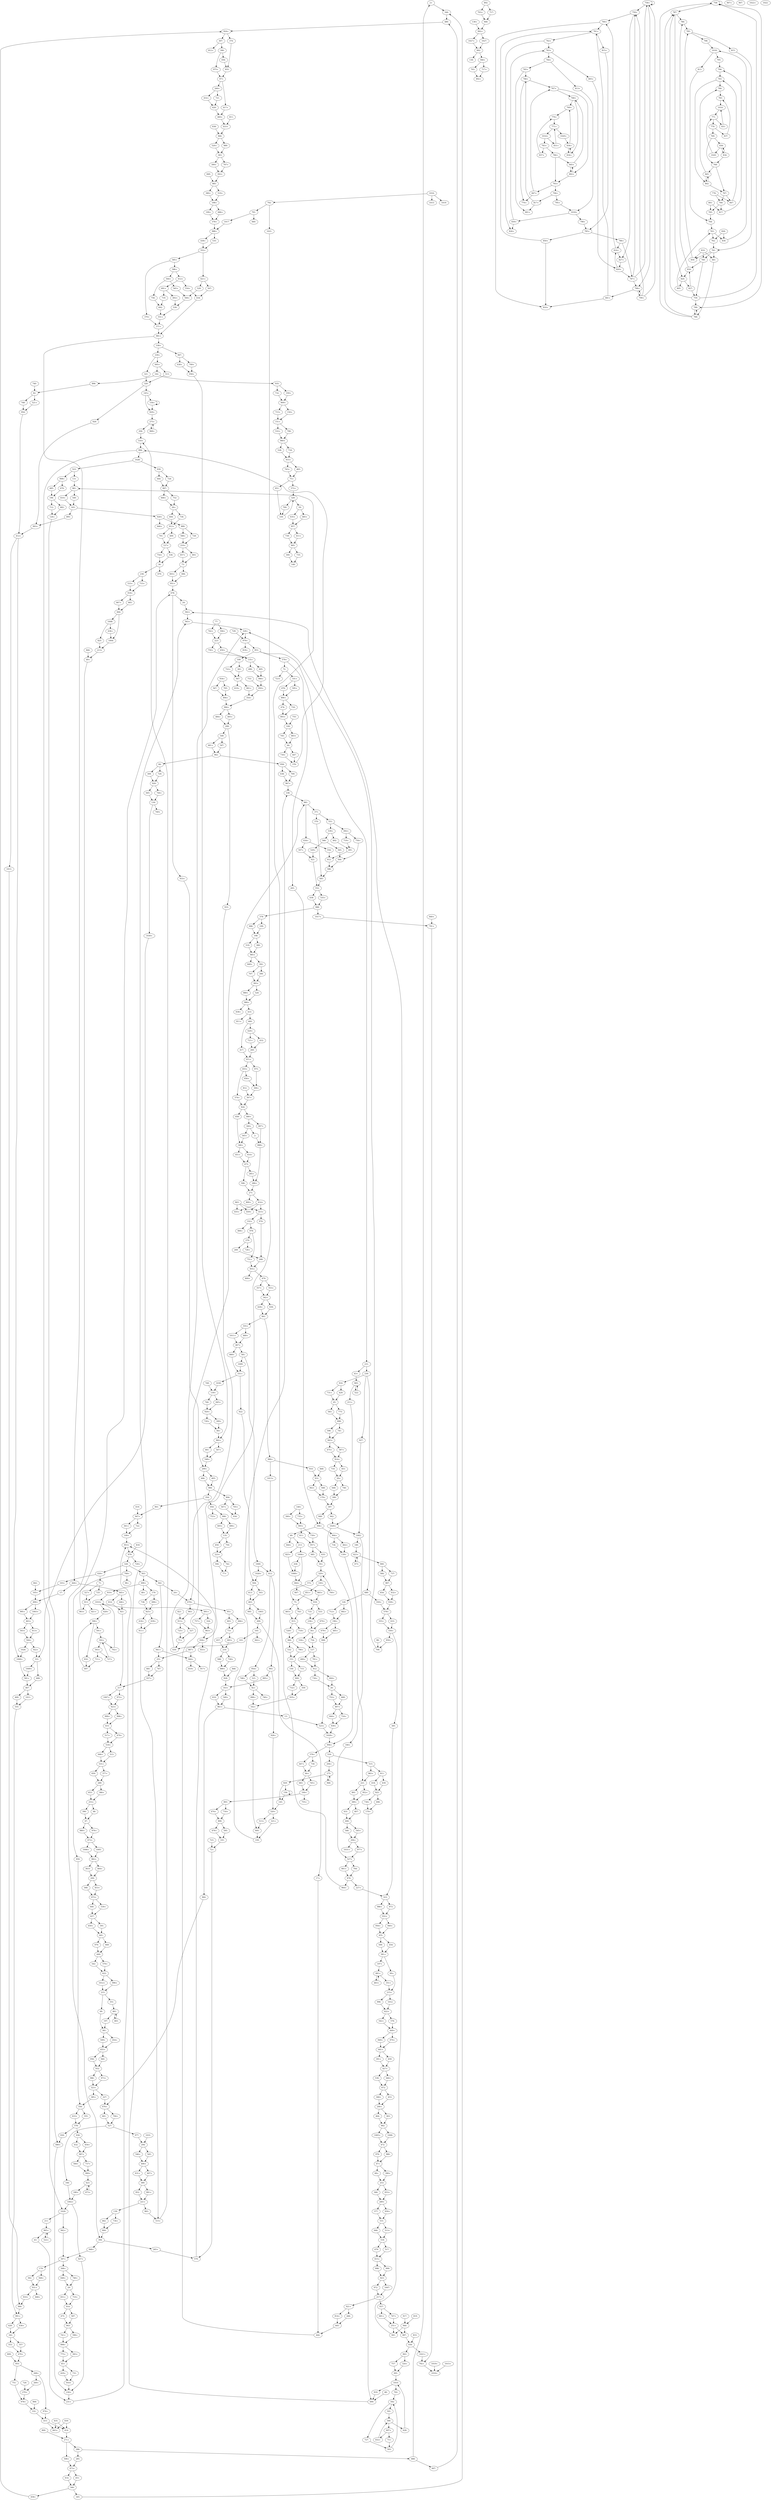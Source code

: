 digraph adj {
graph [k=96]
edge [d=-95]
"2+" [l=181 C=6582]
"2-" [l=181 C=6582]
"13+" [l=51885 C=1941957]
"13-" [l=51885 C=1941957]
"17+" [l=4302 C=156636]
"17-" [l=4302 C=156636]
"24+" [l=47118 C=1579878]
"24-" [l=47118 C=1579878]
"26+" [l=36218 C=1328996]
"26-" [l=36218 C=1328996]
"29+" [l=84609 C=2956635]
"29-" [l=84609 C=2956635]
"34+" [l=26505 C=943989]
"34-" [l=26505 C=943989]
"43+" [l=90139 C=2607704]
"43-" [l=90139 C=2607704]
"45+" [l=38775 C=1293221]
"45-" [l=38775 C=1293221]
"48+" [l=26106 C=725198]
"48-" [l=26106 C=725198]
"49+" [l=53007 C=1890434]
"49-" [l=53007 C=1890434]
"59+" [l=8997 C=336627]
"59-" [l=8997 C=336627]
"64+" [l=42121 C=1596143]
"64-" [l=42121 C=1596143]
"67+" [l=132 C=2029]
"67-" [l=132 C=2029]
"68+" [l=528 C=12678]
"68-" [l=528 C=12678]
"69+" [l=11473 C=367292]
"69-" [l=11473 C=367292]
"71+" [l=47492 C=1580702]
"71-" [l=47492 C=1580702]
"72+" [l=38166 C=1432157]
"72-" [l=38166 C=1432157]
"73+" [l=26655 C=865449]
"73-" [l=26655 C=865449]
"75+" [l=29534 C=1110504]
"75-" [l=29534 C=1110504]
"77+" [l=8643 C=332799]
"77-" [l=8643 C=332799]
"82+" [l=27953 C=1034613]
"82-" [l=27953 C=1034613]
"84+" [l=37859 C=1389430]
"84-" [l=37859 C=1389430]
"98+" [l=48884 C=1370904]
"98-" [l=48884 C=1370904]
"100+" [l=19050 C=719001]
"100-" [l=19050 C=719001]
"101+" [l=45658 C=1716228]
"101-" [l=45658 C=1716228]
"103+" [l=34471 C=1302211]
"103-" [l=34471 C=1302211]
"105+" [l=1276 C=47865]
"105-" [l=1276 C=47865]
"109+" [l=3347 C=115954]
"109-" [l=3347 C=115954]
"126+" [l=14818 C=444070]
"126-" [l=14818 C=444070]
"127+" [l=24888 C=864118]
"127-" [l=24888 C=864118]
"130+" [l=22569 C=814020]
"130-" [l=22569 C=814020]
"135+" [l=7402 C=267366]
"135-" [l=7402 C=267366]
"138+" [l=9150 C=265242]
"138-" [l=9150 C=265242]
"139+" [l=16079 C=492354]
"139-" [l=16079 C=492354]
"145+" [l=22200 C=797857]
"145-" [l=22200 C=797857]
"148+" [l=5515 C=191723]
"148-" [l=5515 C=191723]
"150+" [l=191 C=3258]
"150-" [l=191 C=3258]
"151+" [l=4909 C=178892]
"151-" [l=4909 C=178892]
"156+" [l=1881 C=69183]
"156-" [l=1881 C=69183]
"162+" [l=350 C=19165]
"162-" [l=350 C=19165]
"163+" [l=3548 C=229449]
"163-" [l=3548 C=229449]
"166+" [l=44864 C=1351665]
"166-" [l=44864 C=1351665]
"170+" [l=20225 C=739992]
"170-" [l=20225 C=739992]
"179+" [l=14299 C=480879]
"179-" [l=14299 C=480879]
"180+" [l=41532 C=1381633]
"180-" [l=41532 C=1381633]
"196+" [l=25733 C=814329]
"196-" [l=25733 C=814329]
"197+" [l=9313 C=336927]
"197-" [l=9313 C=336927]
"198+" [l=199 C=26456]
"198-" [l=199 C=26456]
"199+" [l=191 C=23255]
"199-" [l=191 C=23255]
"200+" [l=952 C=57990]
"200-" [l=952 C=57990]
"204+" [l=14202 C=515195]
"204-" [l=14202 C=515195]
"210+" [l=7012 C=224850]
"210-" [l=7012 C=224850]
"211+" [l=39254 C=1178332]
"211-" [l=39254 C=1178332]
"213+" [l=2477 C=88448]
"213-" [l=2477 C=88448]
"215+" [l=1141 C=62795]
"215-" [l=1141 C=62795]
"217+" [l=279 C=12367]
"217-" [l=279 C=12367]
"221+" [l=165 C=3054]
"221-" [l=165 C=3054]
"223+" [l=8090 C=294280]
"223-" [l=8090 C=294280]
"227+" [l=2241 C=72974]
"227-" [l=2241 C=72974]
"230+" [l=96 C=89]
"230-" [l=96 C=89]
"231+" [l=98 C=323]
"231-" [l=98 C=323]
"236+" [l=12728 C=457063]
"236-" [l=12728 C=457063]
"251+" [l=6420 C=181705]
"251-" [l=6420 C=181705]
"253+" [l=920 C=53740]
"253-" [l=920 C=53740]
"260+" [l=172 C=10191]
"260-" [l=172 C=10191]
"265+" [l=2547 C=73373]
"265-" [l=2547 C=73373]
"268+" [l=168 C=18447]
"268-" [l=168 C=18447]
"269+" [l=105 C=2550]
"269-" [l=105 C=2550]
"270+" [l=108 C=3306]
"270-" [l=108 C=3306]
"271+" [l=286 C=46417]
"271-" [l=286 C=46417]
"275+" [l=131 C=3286]
"275-" [l=131 C=3286]
"285+" [l=156 C=5489]
"285-" [l=156 C=5489]
"286+" [l=134 C=7956]
"286-" [l=134 C=7956]
"289+" [l=202 C=6893]
"289-" [l=202 C=6893]
"294+" [l=186 C=7430]
"294-" [l=186 C=7430]
"299+" [l=266 C=16657]
"299-" [l=266 C=16657]
"300+" [l=191 C=3092]
"300-" [l=191 C=3092]
"306+" [l=138 C=9991]
"306-" [l=138 C=9991]
"307+" [l=156 C=14797]
"307-" [l=156 C=14797]
"308+" [l=11183 C=397704]
"308-" [l=11183 C=397704]
"309+" [l=191 C=3203]
"309-" [l=191 C=3203]
"313+" [l=191 C=3499]
"313-" [l=191 C=3499]
"320+" [l=143 C=3873]
"320-" [l=143 C=3873]
"321+" [l=307 C=9457]
"321-" [l=307 C=9457]
"323+" [l=163 C=3878]
"323-" [l=163 C=3878]
"324+" [l=392 C=5524]
"324-" [l=392 C=5524]
"327+" [l=191 C=2676]
"327-" [l=191 C=2676]
"328+" [l=158 C=15004]
"328-" [l=158 C=15004]
"329+" [l=155 C=3597]
"329-" [l=155 C=3597]
"330+" [l=250 C=4123]
"330-" [l=250 C=4123]
"331+" [l=107 C=1008]
"331-" [l=107 C=1008]
"332+" [l=124 C=6986]
"332-" [l=124 C=6986]
"338+" [l=96 C=215]
"338-" [l=96 C=215]
"339+" [l=96 C=164]
"339-" [l=96 C=164]
"342+" [l=209 C=27495]
"342-" [l=209 C=27495]
"344+" [l=195 C=11540]
"344-" [l=195 C=11540]
"345+" [l=108 C=398]
"345-" [l=108 C=398]
"346+" [l=239 C=14249]
"346-" [l=239 C=14249]
"351+" [l=5063 C=164733]
"351-" [l=5063 C=164733]
"354+" [l=212 C=8327]
"354-" [l=212 C=8327]
"355+" [l=222 C=4406]
"355-" [l=222 C=4406]
"357+" [l=191 C=23078]
"357-" [l=191 C=23078]
"359+" [l=191 C=3050]
"359-" [l=191 C=3050]
"361+" [l=191 C=3007]
"361-" [l=191 C=3007]
"362+" [l=191 C=3393]
"362-" [l=191 C=3393]
"363+" [l=191 C=4612]
"363-" [l=191 C=4612]
"366+" [l=191 C=2473]
"366-" [l=191 C=2473]
"368+" [l=314 C=6679]
"368-" [l=314 C=6679]
"370+" [l=246 C=5458]
"370-" [l=246 C=5458]
"371+" [l=98 C=435]
"371-" [l=98 C=435]
"374+" [l=303 C=5979]
"374-" [l=303 C=5979]
"376+" [l=553 C=16428]
"376-" [l=553 C=16428]
"377+" [l=191 C=3165]
"377-" [l=191 C=3165]
"378+" [l=224 C=32396]
"378-" [l=224 C=32396]
"380+" [l=193 C=23126]
"380-" [l=193 C=23126]
"381+" [l=520 C=31695]
"381-" [l=520 C=31695]
"383+" [l=140 C=11374]
"383-" [l=140 C=11374]
"385+" [l=2644 C=95093]
"385-" [l=2644 C=95093]
"389+" [l=151 C=3663]
"389-" [l=151 C=3663]
"390+" [l=477 C=11357]
"390-" [l=477 C=11357]
"391+" [l=1997 C=56787]
"391-" [l=1997 C=56787]
"392+" [l=186 C=21280]
"392-" [l=186 C=21280]
"394+" [l=284 C=10398]
"394-" [l=284 C=10398]
"397+" [l=308 C=17439]
"397-" [l=308 C=17439]
"399+" [l=191 C=23465]
"399-" [l=191 C=23465]
"400+" [l=191 C=3055]
"400-" [l=191 C=3055]
"405+" [l=440 C=22687]
"405-" [l=440 C=22687]
"406+" [l=145 C=4654]
"406-" [l=145 C=4654]
"407+" [l=236 C=6285]
"407-" [l=236 C=6285]
"412+" [l=145 C=5036]
"412-" [l=145 C=5036]
"414+" [l=97 C=510]
"414-" [l=97 C=510]
"415+" [l=219 C=26354]
"415-" [l=219 C=26354]
"417+" [l=202 C=12619]
"417-" [l=202 C=12619]
"418+" [l=179 C=2439]
"418-" [l=179 C=2439]
"427+" [l=457 C=26490]
"427-" [l=457 C=26490]
"428+" [l=191 C=23392]
"428-" [l=191 C=23392]
"429+" [l=191 C=2971]
"429-" [l=191 C=2971]
"432+" [l=191 C=15404]
"432-" [l=191 C=15404]
"433+" [l=176 C=18499]
"433-" [l=176 C=18499]
"436+" [l=246 C=4919]
"436-" [l=246 C=4919]
"438+" [l=193 C=3263]
"438-" [l=193 C=3263]
"444+" [l=103 C=632]
"444-" [l=103 C=632]
"445+" [l=101 C=248]
"445-" [l=101 C=248]
"446+" [l=191 C=3356]
"446-" [l=191 C=3356]
"447+" [l=191 C=3001]
"447-" [l=191 C=3001]
"449+" [l=146 C=3256]
"449-" [l=146 C=3256]
"450+" [l=191 C=3432]
"450-" [l=191 C=3432]
"451+" [l=280 C=15746]
"451-" [l=280 C=15746]
"453+" [l=314 C=6179]
"453-" [l=314 C=6179]
"454+" [l=340 C=7771]
"454-" [l=340 C=7771]
"455+" [l=144 C=3897]
"455-" [l=144 C=3897]
"458+" [l=342 C=19893]
"458-" [l=342 C=19893]
"459+" [l=1106 C=33281]
"459-" [l=1106 C=33281]
"460+" [l=154 C=14762]
"460-" [l=154 C=14762]
"461+" [l=191 C=3633]
"461-" [l=191 C=3633]
"462+" [l=191 C=2926]
"462-" [l=191 C=2926]
"463+" [l=320 C=18049]
"463-" [l=320 C=18049]
"464+" [l=191 C=2487]
"464-" [l=191 C=2487]
"465+" [l=191 C=3668]
"465-" [l=191 C=3668]
"467+" [l=152 C=9434]
"467-" [l=152 C=9434]
"468+" [l=281 C=5423]
"468-" [l=281 C=5423]
"469+" [l=191 C=14976]
"469-" [l=191 C=14976]
"470+" [l=96 C=255]
"470-" [l=96 C=255]
"472+" [l=152 C=4306]
"472-" [l=152 C=4306]
"473+" [l=131 C=3670]
"473-" [l=131 C=3670]
"474+" [l=191 C=3970]
"474-" [l=191 C=3970]
"475+" [l=191 C=700]
"475-" [l=191 C=700]
"476+" [l=191 C=3109]
"476-" [l=191 C=3109]
"479+" [l=191 C=3126]
"479-" [l=191 C=3126]
"480+" [l=231 C=25288]
"480-" [l=231 C=25288]
"481+" [l=193 C=5979]
"481-" [l=193 C=5979]
"483+" [l=183 C=1663]
"483-" [l=183 C=1663]
"484+" [l=440 C=11179]
"484-" [l=440 C=11179]
"485+" [l=191 C=2719]
"485-" [l=191 C=2719]
"490+" [l=242 C=10589]
"490-" [l=242 C=10589]
"491+" [l=164 C=4140]
"491-" [l=164 C=4140]
"492+" [l=110 C=648]
"492-" [l=110 C=648]
"496+" [l=191 C=2642]
"496-" [l=191 C=2642]
"503+" [l=191 C=3999]
"503-" [l=191 C=3999]
"504+" [l=158 C=4970]
"504-" [l=158 C=4970]
"506+" [l=195 C=3450]
"506-" [l=195 C=3450]
"507+" [l=344 C=11052]
"507-" [l=344 C=11052]
"509+" [l=340 C=7547]
"509-" [l=340 C=7547]
"513+" [l=166 C=2427]
"513-" [l=166 C=2427]
"515+" [l=103 C=459]
"515-" [l=103 C=459]
"516+" [l=97 C=157]
"516-" [l=97 C=157]
"517+" [l=191 C=3214]
"517-" [l=191 C=3214]
"518+" [l=215 C=6873]
"518-" [l=215 C=6873]
"519+" [l=193 C=8526]
"519-" [l=193 C=8526]
"520+" [l=192 C=4085]
"520-" [l=192 C=4085]
"521+" [l=191 C=3154]
"521-" [l=191 C=3154]
"522+" [l=122 C=199]
"522-" [l=122 C=199]
"523+" [l=96 C=49]
"523-" [l=96 C=49]
"527+" [l=193 C=6292]
"527-" [l=193 C=6292]
"528+" [l=191 C=2088]
"528-" [l=191 C=2088]
"529+" [l=190 C=4564]
"529-" [l=190 C=4564]
"530+" [l=261 C=5339]
"530-" [l=261 C=5339]
"531+" [l=209 C=8897]
"531-" [l=209 C=8897]
"532+" [l=191 C=3091]
"532-" [l=191 C=3091]
"533+" [l=191 C=1958]
"533-" [l=191 C=1958]
"535+" [l=193 C=22487]
"535-" [l=193 C=22487]
"536+" [l=191 C=2622]
"536-" [l=191 C=2622]
"539+" [l=176 C=5880]
"539-" [l=176 C=5880]
"542+" [l=239 C=4647]
"542-" [l=239 C=4647]
"545+" [l=297 C=6852]
"545-" [l=297 C=6852]
"546+" [l=297 C=6900]
"546-" [l=297 C=6900]
"547+" [l=191 C=2925]
"547-" [l=191 C=2925]
"548+" [l=99 C=337]
"548-" [l=99 C=337]
"549+" [l=191 C=4971]
"549-" [l=191 C=4971]
"551+" [l=166 C=10142]
"551-" [l=166 C=10142]
"552+" [l=128 C=7111]
"552-" [l=128 C=7111]
"553+" [l=191 C=9307]
"553-" [l=191 C=9307]
"554+" [l=326 C=16359]
"554-" [l=326 C=16359]
"555+" [l=114 C=3724]
"555-" [l=114 C=3724]
"556+" [l=152 C=3089]
"556-" [l=152 C=3089]
"562+" [l=96 C=45]
"562-" [l=96 C=45]
"563+" [l=96 C=106]
"563-" [l=96 C=106]
"564+" [l=176 C=3706]
"564-" [l=176 C=3706]
"565+" [l=102 C=350]
"565-" [l=102 C=350]
"566+" [l=103 C=568]
"566-" [l=103 C=568]
"567+" [l=191 C=2764]
"567-" [l=191 C=2764]
"568+" [l=191 C=506]
"568-" [l=191 C=506]
"572+" [l=256 C=5231]
"572-" [l=256 C=5231]
"576+" [l=239 C=4307]
"576-" [l=239 C=4307]
"578+" [l=159 C=4443]
"578-" [l=159 C=4443]
"579+" [l=99 C=188]
"579-" [l=99 C=188]
"581+" [l=161 C=10417]
"581-" [l=161 C=10417]
"583+" [l=191 C=3331]
"583-" [l=191 C=3331]
"584+" [l=191 C=4359]
"584-" [l=191 C=4359]
"585+" [l=97 C=319]
"585-" [l=97 C=319]
"586+" [l=104 C=1153]
"586-" [l=104 C=1153]
"587+" [l=191 C=4405]
"587-" [l=191 C=4405]
"588+" [l=191 C=2619]
"588-" [l=191 C=2619]
"590+" [l=103 C=252]
"590-" [l=103 C=252]
"591+" [l=96 C=24]
"591-" [l=96 C=24]
"592+" [l=104 C=248]
"592-" [l=104 C=248]
"593+" [l=260 C=2097]
"593-" [l=260 C=2097]
"594+" [l=191 C=2873]
"594-" [l=191 C=2873]
"595+" [l=191 C=1277]
"595-" [l=191 C=1277]
"596+" [l=191 C=2675]
"596-" [l=191 C=2675]
"603+" [l=191 C=2404]
"603-" [l=191 C=2404]
"604+" [l=191 C=2601]
"604-" [l=191 C=2601]
"605+" [l=191 C=300]
"605-" [l=191 C=300]
"607+" [l=281 C=14872]
"607-" [l=281 C=14872]
"610+" [l=191 C=3369]
"610-" [l=191 C=3369]
"611+" [l=191 C=3144]
"611-" [l=191 C=3144]
"612+" [l=104 C=1002]
"612-" [l=104 C=1002]
"613+" [l=191 C=4196]
"613-" [l=191 C=4196]
"614+" [l=278 C=6239]
"614-" [l=278 C=6239]
"615+" [l=196 C=6759]
"615-" [l=196 C=6759]
"619+" [l=131 C=142]
"619-" [l=131 C=142]
"620+" [l=113 C=1562]
"620-" [l=113 C=1562]
"621+" [l=97 C=128]
"621-" [l=97 C=128]
"622+" [l=171 C=5016]
"622-" [l=171 C=5016]
"623+" [l=203 C=6124]
"623-" [l=203 C=6124]
"628+" [l=189 C=1444]
"628-" [l=189 C=1444]
"630+" [l=96 C=64]
"630-" [l=96 C=64]
"631+" [l=236 C=5628]
"631-" [l=236 C=5628]
"632+" [l=191 C=437]
"632-" [l=191 C=437]
"633+" [l=222 C=3569]
"633-" [l=222 C=3569]
"634+" [l=103 C=819]
"634-" [l=103 C=819]
"635+" [l=191 C=299]
"635-" [l=191 C=299]
"636+" [l=191 C=4640]
"636-" [l=191 C=4640]
"638+" [l=191 C=3013]
"638-" [l=191 C=3013]
"639+" [l=180 C=606]
"639-" [l=180 C=606]
"640+" [l=261 C=5395]
"640-" [l=261 C=5395]
"641+" [l=152 C=2571]
"641-" [l=152 C=2571]
"644+" [l=191 C=3681]
"644-" [l=191 C=3681]
"645+" [l=191 C=2576]
"645-" [l=191 C=2576]
"646+" [l=191 C=2829]
"646-" [l=191 C=2829]
"648+" [l=191 C=2889]
"648-" [l=191 C=2889]
"650+" [l=191 C=2579]
"650-" [l=191 C=2579]
"651+" [l=191 C=2531]
"651-" [l=191 C=2531]
"653+" [l=191 C=2931]
"653-" [l=191 C=2931]
"654+" [l=191 C=2068]
"654-" [l=191 C=2068]
"655+" [l=189 C=6437]
"655-" [l=189 C=6437]
"656+" [l=98 C=179]
"656-" [l=98 C=179]
"657+" [l=191 C=2081]
"657-" [l=191 C=2081]
"661+" [l=191 C=2768]
"661-" [l=191 C=2768]
"664+" [l=98 C=110]
"664-" [l=98 C=110]
"665+" [l=246 C=3969]
"665-" [l=246 C=3969]
"667+" [l=107 C=32]
"667-" [l=107 C=32]
"668+" [l=191 C=2998]
"668-" [l=191 C=2998]
"670+" [l=163 C=248]
"670-" [l=163 C=248]
"672+" [l=176 C=5805]
"672-" [l=176 C=5805]
"673+" [l=176 C=1808]
"673-" [l=176 C=1808]
"676+" [l=291 C=11739]
"676-" [l=291 C=11739]
"678+" [l=137 C=2319]
"678-" [l=137 C=2319]
"679+" [l=191 C=320]
"679-" [l=191 C=320]
"680+" [l=97 C=92]
"680-" [l=97 C=92]
"681+" [l=191 C=3078]
"681-" [l=191 C=3078]
"682+" [l=191 C=2705]
"682-" [l=191 C=2705]
"683+" [l=191 C=2946]
"683-" [l=191 C=2946]
"684+" [l=191 C=445]
"684-" [l=191 C=445]
"685+" [l=191 C=4262]
"685-" [l=191 C=4262]
"686+" [l=191 C=3681]
"686-" [l=191 C=3681]
"690+" [l=96 C=63]
"690-" [l=96 C=63]
"691+" [l=216 C=2535]
"691-" [l=216 C=2535]
"692+" [l=176 C=667]
"692-" [l=176 C=667]
"693+" [l=191 C=532]
"693-" [l=191 C=532]
"695+" [l=99 C=428]
"695-" [l=99 C=428]
"696+" [l=191 C=2958]
"696-" [l=191 C=2958]
"697+" [l=260 C=2690]
"697-" [l=260 C=2690]
"700+" [l=112 C=215]
"700-" [l=112 C=215]
"701+" [l=191 C=255]
"701-" [l=191 C=255]
"702+" [l=112 C=315]
"702-" [l=112 C=315]
"703+" [l=191 C=2330]
"703-" [l=191 C=2330]
"704+" [l=191 C=3353]
"704-" [l=191 C=3353]
"705+" [l=191 C=323]
"705-" [l=191 C=323]
"706+" [l=191 C=249]
"706-" [l=191 C=249]
"707+" [l=191 C=5025]
"707-" [l=191 C=5025]
"708+" [l=97 C=92]
"708-" [l=97 C=92]
"709+" [l=191 C=245]
"709-" [l=191 C=245]
"710+" [l=191 C=436]
"710-" [l=191 C=436]
"711+" [l=96 C=18]
"711-" [l=96 C=18]
"712+" [l=191 C=290]
"712-" [l=191 C=290]
"715+" [l=191 C=430]
"715-" [l=191 C=430]
"716+" [l=191 C=303]
"716-" [l=191 C=303]
"717+" [l=191 C=475]
"717-" [l=191 C=475]
"718+" [l=191 C=962]
"718-" [l=191 C=962]
"719+" [l=110 C=54]
"719-" [l=110 C=54]
"720+" [l=191 C=295]
"720-" [l=191 C=295]
"721+" [l=191 C=288]
"721-" [l=191 C=288]
"722+" [l=191 C=315]
"722-" [l=191 C=315]
"723+" [l=155 C=409]
"723-" [l=155 C=409]
"724+" [l=191 C=300]
"724-" [l=191 C=300]
"725+" [l=191 C=495]
"725-" [l=191 C=495]
"726+" [l=125 C=143]
"726-" [l=125 C=143]
"727+" [l=96 C=2]
"727-" [l=96 C=2]
"728+" [l=191 C=358]
"728-" [l=191 C=358]
"729+" [l=117 C=53]
"729-" [l=117 C=53]
"730+" [l=191 C=496]
"730-" [l=191 C=496]
"731+" [l=191 C=372]
"731-" [l=191 C=372]
"732+" [l=191 C=639]
"732-" [l=191 C=639]
"733+" [l=191 C=547]
"733-" [l=191 C=547]
"734+" [l=191 C=467]
"734-" [l=191 C=467]
"735+" [l=191 C=279]
"735-" [l=191 C=279]
"736+" [l=191 C=230]
"736-" [l=191 C=230]
"737+" [l=191 C=314]
"737-" [l=191 C=314]
"738+" [l=191 C=291]
"738-" [l=191 C=291]
"739+" [l=191 C=462]
"739-" [l=191 C=462]
"740+" [l=126 C=65]
"740-" [l=126 C=65]
"741+" [l=191 C=442]
"741-" [l=191 C=442]
"742+" [l=191 C=316]
"742-" [l=191 C=316]
"743+" [l=191 C=269]
"743-" [l=191 C=269]
"744+" [l=191 C=270]
"744-" [l=191 C=270]
"745+" [l=191 C=425]
"745-" [l=191 C=425]
"746+" [l=191 C=322]
"746-" [l=191 C=322]
"747+" [l=191 C=375]
"747-" [l=191 C=375]
"748+" [l=191 C=463]
"748-" [l=191 C=463]
"749+" [l=196 C=376]
"749-" [l=196 C=376]
"750+" [l=191 C=472]
"750-" [l=191 C=472]
"751+" [l=191 C=545]
"751-" [l=191 C=545]
"752+" [l=191 C=308]
"752-" [l=191 C=308]
"753+" [l=147 C=178]
"753-" [l=147 C=178]
"754+" [l=191 C=316]
"754-" [l=191 C=316]
"755+" [l=128 C=135]
"755-" [l=128 C=135]
"756+" [l=110 C=47]
"756-" [l=110 C=47]
"757+" [l=103 C=30]
"757-" [l=103 C=30]
"758+" [l=96 C=255]
"758-" [l=96 C=255]
"759+" [l=96 C=255]
"759-" [l=96 C=255]
"760+" [l=96 C=255]
"760-" [l=96 C=255]
"761+" [l=96 C=255]
"761-" [l=96 C=255]
"762+" [l=98 C=765]
"762-" [l=98 C=765]
"763+" [l=96 C=255]
"763-" [l=96 C=255]
"764+" [l=97 C=510]
"764-" [l=97 C=510]
"765+" [l=96 C=255]
"765-" [l=96 C=255]
"766+" [l=98 C=765]
"766-" [l=98 C=765]
"767+" [l=98 C=765]
"767-" [l=98 C=765]
"768+" [l=102 C=1697]
"768-" [l=102 C=1697]
"769+" [l=97 C=443]
"769-" [l=97 C=443]
"770+" [l=97 C=444]
"770-" [l=97 C=444]
"771+" [l=99 C=840]
"771-" [l=99 C=840]
"775+" [l=191 C=219]
"775-" [l=191 C=219]
"776+" [l=139 C=238]
"776-" [l=139 C=238]
"783+" [l=97 C=297]
"783-" [l=97 C=297]
"784+" [l=104 C=1318]
"784-" [l=104 C=1318]
"785+" [l=96 C=155]
"785-" [l=96 C=155]
"786+" [l=96 C=160]
"786-" [l=96 C=160]
"787+" [l=96 C=173]
"787-" [l=96 C=173]
"788+" [l=189 C=4005]
"788-" [l=189 C=4005]
"791+" [l=96 C=255]
"791-" [l=96 C=255]
"792+" [l=96 C=255]
"792-" [l=96 C=255]
"793+" [l=98 C=436]
"793-" [l=98 C=436]
"794+" [l=98 C=432]
"794-" [l=98 C=432]
"795+" [l=96 C=141]
"795-" [l=96 C=141]
"798+" [l=98 C=429]
"798-" [l=98 C=429]
"799+" [l=97 C=102]
"799-" [l=97 C=102]
"800+" [l=117 C=88]
"800-" [l=117 C=88]
"801+" [l=134 C=252]
"801-" [l=134 C=252]
"802+" [l=175 C=304]
"802-" [l=175 C=304]
"805+" [l=162 C=370]
"805-" [l=162 C=370]
"806+" [l=133 C=98]
"806-" [l=133 C=98]
"809+" [l=124 C=74]
"809-" [l=124 C=74]
"810+" [l=142 C=3016]
"810-" [l=142 C=3016]
"811+" [l=128 C=102]
"811-" [l=128 C=102]
"812+" [l=102 C=15]
"812-" [l=102 C=15]
"813+" [l=182 C=390]
"813-" [l=182 C=390]
"814+" [l=191 C=365]
"814-" [l=191 C=365]
"815+" [l=188 C=576]
"815-" [l=188 C=576]
"816+" [l=96 C=3]
"816-" [l=96 C=3]
"817+" [l=105 C=37]
"817-" [l=105 C=37]
"818+" [l=114 C=51]
"818-" [l=114 C=51]
"819+" [l=157 C=173]
"819-" [l=157 C=173]
"820+" [l=150 C=173]
"820-" [l=150 C=173]
"821+" [l=187 C=440]
"821-" [l=187 C=440]
"825+" [l=99 C=8]
"825-" [l=99 C=8]
"826+" [l=155 C=340]
"826-" [l=155 C=340]
"827+" [l=98 C=96]
"827-" [l=98 C=96]
"830+" [l=101 C=17]
"830-" [l=101 C=17]
"831+" [l=122 C=64]
"831-" [l=122 C=64]
"832+" [l=96 C=3]
"832-" [l=96 C=3]
"833+" [l=110 C=34]
"833-" [l=110 C=34]
"834+" [l=131 C=206]
"834-" [l=131 C=206]
"835+" [l=128 C=103]
"835-" [l=128 C=103]
"836+" [l=113 C=40]
"836-" [l=113 C=40]
"837+" [l=120 C=96]
"837-" [l=120 C=96]
"838+" [l=120 C=90]
"838-" [l=120 C=90]
"839+" [l=119 C=78]
"839-" [l=119 C=78]
"840+" [l=111 C=364]
"840-" [l=111 C=364]
"841+" [l=97 C=4]
"841-" [l=97 C=4]
"842+" [l=122 C=64]
"842-" [l=122 C=64]
"843+" [l=106 C=34]
"843-" [l=106 C=34]
"844+" [l=123 C=70]
"844-" [l=123 C=70]
"845+" [l=111 C=38]
"845-" [l=111 C=38]
"846+" [l=103 C=18]
"846-" [l=103 C=18]
"847+" [l=108 C=29]
"847-" [l=108 C=29]
"848+" [l=140 C=119]
"848-" [l=140 C=119]
"849+" [l=118 C=57]
"849-" [l=118 C=57]
"850+" [l=97 C=8]
"850-" [l=97 C=8]
"851+" [l=101 C=12]
"851-" [l=101 C=12]
"887+" [l=209376 C=5742170]
"887-" [l=209376 C=5742170]
"888+" [l=287 C=29551]
"888-" [l=287 C=29551]
"889+" [l=76659 C=2519357]
"889-" [l=76659 C=2519357]
"890+" [l=102482 C=3822317]
"890-" [l=102482 C=3822317]
"891+" [l=21865 C=678735]
"891-" [l=21865 C=678735]
"892+" [l=104259 C=3252817]
"892-" [l=104259 C=3252817]
"893+" [l=76923 C=2931114]
"893-" [l=76923 C=2931114]
"894+" [l=41851 C=1376831]
"894-" [l=41851 C=1376831]
"895+" [l=81373 C=3058103]
"895-" [l=81373 C=3058103]
"896+" [l=105784 C=3978132]
"896-" [l=105784 C=3978132]
"897+" [l=55828 C=2045919]
"897-" [l=55828 C=2045919]
"898+" [l=39614 C=1326305]
"898-" [l=39614 C=1326305]
"900+" [l=66459 C=2255196]
"900-" [l=66459 C=2255196]
"901+" [l=31616 C=1201541]
"901-" [l=31616 C=1201541]
"903+" [l=20063 C=649116]
"903-" [l=20063 C=649116]
"904+" [l=21268 C=616206]
"904-" [l=21268 C=616206]
"905+" [l=85836 C=3197984]
"905-" [l=85836 C=3197984]
"906+" [l=77576 C=2875166]
"906-" [l=77576 C=2875166]
"907+" [l=120053 C=3344930]
"907-" [l=120053 C=3344930]
"908+" [l=34991 C=1115651]
"908-" [l=34991 C=1115651]
"909+" [l=30966 C=1144452]
"909-" [l=30966 C=1144452]
"910+" [l=29707 C=1011045]
"910-" [l=29707 C=1011045]
"911+" [l=75314 C=2810648]
"911-" [l=75314 C=2810648]
"912+" [l=93335 C=3366988]
"912-" [l=93335 C=3366988]
"913+" [l=79018 C=2586060]
"913-" [l=79018 C=2586060]
"914+" [l=46701 C=1621076]
"914-" [l=46701 C=1621076]
"915+" [l=80339 C=2987162]
"915-" [l=80339 C=2987162]
"916+" [l=72439 C=2397069]
"916-" [l=72439 C=2397069]
"917+" [l=54482 C=1458802]
"917-" [l=54482 C=1458802]
"918+" [l=62788 C=2260030]
"918-" [l=62788 C=2260030]
"919+" [l=61723 C=1713480]
"919-" [l=61723 C=1713480]
"920+" [l=86361 C=3144777]
"920-" [l=86361 C=3144777]
"921+" [l=21184 C=735067]
"921-" [l=21184 C=735067]
"922+" [l=26212 C=1002168]
"922-" [l=26212 C=1002168]
"923+" [l=1975 C=127994]
"923-" [l=1975 C=127994]
"924+" [l=426 C=81643]
"924-" [l=426 C=81643]
"925+" [l=52012 C=1889893]
"925-" [l=52012 C=1889893]
"926+" [l=90544 C=3370799]
"926-" [l=90544 C=3370799]
"927+" [l=9439 C=314995]
"927-" [l=9439 C=314995]
"928+" [l=51601 C=1632412]
"928-" [l=51601 C=1632412]
"929+" [l=17453 C=653815]
"929-" [l=17453 C=653815]
"930+" [l=22324 C=645723]
"930-" [l=22324 C=645723]
"931+" [l=31934 C=1122291]
"931-" [l=31934 C=1122291]
"932+" [l=1845 C=116142]
"932-" [l=1845 C=116142]
"933+" [l=11537 C=363442]
"933-" [l=11537 C=363442]
"934+" [l=31981 C=1014009]
"934-" [l=31981 C=1014009]
"935+" [l=17655 C=669604]
"935-" [l=17655 C=669604]
"936+" [l=66736 C=1841448]
"936-" [l=66736 C=1841448]
"937+" [l=45119 C=1379163]
"937-" [l=45119 C=1379163]
"938+" [l=34308 C=1125653]
"938-" [l=34308 C=1125653]
"939+" [l=31494 C=1174846]
"939-" [l=31494 C=1174846]
"940+" [l=6282 C=233328]
"940-" [l=6282 C=233328]
"941+" [l=22845 C=676824]
"941-" [l=22845 C=676824]
"942+" [l=58615 C=2340307]
"942-" [l=58615 C=2340307]
"943+" [l=9999 C=349420]
"943-" [l=9999 C=349420]
"944+" [l=36009 C=960657]
"944-" [l=36009 C=960657]
"946+" [l=87501 C=2630479]
"946-" [l=87501 C=2630479]
"947+" [l=19450 C=716592]
"947-" [l=19450 C=716592]
"948+" [l=3053 C=101752]
"948-" [l=3053 C=101752]
"949+" [l=4786 C=170612]
"949-" [l=4786 C=170612]
"950+" [l=50197 C=1887848]
"950-" [l=50197 C=1887848]
"951+" [l=16843 C=554856]
"951-" [l=16843 C=554856]
"952+" [l=3227 C=102880]
"952-" [l=3227 C=102880]
"953+" [l=356 C=63150]
"953-" [l=356 C=63150]
"954+" [l=15780 C=595459]
"954-" [l=15780 C=595459]
"955+" [l=471 C=93290]
"955-" [l=471 C=93290]
"956+" [l=7657 C=247441]
"956-" [l=7657 C=247441]
"957+" [l=72130 C=2698563]
"957-" [l=72130 C=2698563]
"958+" [l=36493 C=1390837]
"958-" [l=36493 C=1390837]
"959+" [l=82230 C=2392414]
"959-" [l=82230 C=2392414]
"960+" [l=29309 C=1084256]
"960-" [l=29309 C=1084256]
"961+" [l=2593 C=185689]
"961-" [l=2593 C=185689]
"962+" [l=883 C=62946]
"962-" [l=883 C=62946]
"963+" [l=2421 C=68383]
"963-" [l=2421 C=68383]
"964+" [l=4215 C=127437]
"964-" [l=4215 C=127437]
"965+" [l=436 C=19689]
"965-" [l=436 C=19689]
"966+" [l=274 C=44054]
"966-" [l=274 C=44054]
"967+" [l=8759 C=330646]
"967-" [l=8759 C=330646]
"968+" [l=1264 C=46308]
"968-" [l=1264 C=46308]
"970+" [l=4863 C=145925]
"970-" [l=4863 C=145925]
"971+" [l=523 C=106873]
"971-" [l=523 C=106873]
"972+" [l=424 C=10571]
"972-" [l=424 C=10571]
"973+" [l=423 C=11706]
"973-" [l=423 C=11706]
"974+" [l=325 C=11529]
"974-" [l=325 C=11529]
"975+" [l=192 C=19619]
"975-" [l=192 C=19619]
"976+" [l=1277 C=37469]
"976-" [l=1277 C=37469]
"977+" [l=2973 C=93593]
"977-" [l=2973 C=93593]
"978+" [l=273 C=40595]
"978-" [l=273 C=40595]
"979+" [l=389 C=70652]
"979-" [l=389 C=70652]
"980+" [l=1374 C=45594]
"980-" [l=1374 C=45594]
"981+" [l=131 C=8342]
"981-" [l=131 C=8342]
"982+" [l=513 C=27762]
"982-" [l=513 C=27762]
"983+" [l=48657 C=1526556]
"983-" [l=48657 C=1526556]
"984+" [l=1523 C=157211]
"984-" [l=1523 C=157211]
"985+" [l=383 C=71226]
"985-" [l=383 C=71226]
"986+" [l=423 C=8505]
"986-" [l=423 C=8505]
"987+" [l=970 C=27596]
"987-" [l=970 C=27596]
"988+" [l=255 C=39714]
"988-" [l=255 C=39714]
"989+" [l=192 C=22608]
"989-" [l=192 C=22608]
"990+" [l=333 C=15900]
"990-" [l=333 C=15900]
"991+" [l=156 C=14586]
"991-" [l=156 C=14586]
"992+" [l=151 C=3997]
"992-" [l=151 C=3997]
"993+" [l=206 C=4867]
"993-" [l=206 C=4867]
"994+" [l=177 C=11391]
"994-" [l=177 C=11391]
"995+" [l=632 C=22022]
"995-" [l=632 C=22022]
"996+" [l=332 C=7987]
"996-" [l=332 C=7987]
"998+" [l=549 C=15756]
"998-" [l=549 C=15756]
"999+" [l=591 C=16608]
"999-" [l=591 C=16608]
"1000+" [l=145 C=5574]
"1000-" [l=145 C=5574]
"1002+" [l=173 C=7638]
"1002-" [l=173 C=7638]
"1003+" [l=632 C=19595]
"1003-" [l=632 C=19595]
"1004+" [l=218 C=4437]
"1004-" [l=218 C=4437]
"1005+" [l=307 C=7099]
"1005-" [l=307 C=7099]
"1006+" [l=307 C=7461]
"1006-" [l=307 C=7461]
"1007+" [l=424 C=12294]
"1007-" [l=424 C=12294]
"1008+" [l=214 C=4093]
"1008-" [l=214 C=4093]
"1009+" [l=217 C=4814]
"1009-" [l=217 C=4814]
"1010+" [l=140 C=2260]
"1010-" [l=140 C=2260]
"1011+" [l=191 C=5213]
"1011-" [l=191 C=5213]
"1012+" [l=332 C=6382]
"1012-" [l=332 C=6382]
"1013+" [l=145 C=2411]
"1013-" [l=145 C=2411]
"1014+" [l=133 C=6199]
"1014-" [l=133 C=6199]
"1015+" [l=152 C=762]
"1015-" [l=152 C=762]
"1016+" [l=125 C=7164]
"1016-" [l=125 C=7164]
"1017+" [l=188 C=676]
"1017-" [l=188 C=676]
"1018+" [l=98 C=430]
"1018-" [l=98 C=430]
"1019+" [l=113 C=800]
"1019-" [l=113 C=800]
"1020+" [l=128 C=145]
"1020-" [l=128 C=145]
"1021+" [l=189 C=821]
"1021-" [l=189 C=821]
"1022+" [l=126 C=7242]
"1022-" [l=126 C=7242]
"1026+" [l=32888 C=1232959]
"1026-" [l=32888 C=1232959]
"1027+" [l=1931 C=58075]
"1027-" [l=1931 C=58075]
"1028+" [l=113 C=2523]
"1028-" [l=113 C=2523]
"1029+" [l=113 C=2491]
"1029-" [l=113 C=2491]
"1030+" [l=75766 C=2712394]
"1030-" [l=75766 C=2712394]
"1031+" [l=16766 C=514697]
"1031-" [l=16766 C=514697]
"2+" -> "344-"
"2-" -> "888+"
"13+" -> "961-"
"13-" -> "523+"
"17+" -> "444-"
"17-" -> "490+"
"24+" -> "678+"
"24-" -> "562+"
"26+" -> "604-"
"26+" -> "736-"
"26-" -> "668-"
"26-" -> "752+"
"29+" -> "648-"
"29+" -> "746-"
"29-" -> "651+"
"29-" -> "710+"
"34+" -> "536+"
"34+" -> "754-"
"34-" -> "236-"
"34-" -> "670-"
"43+" -> "965-"
"43-" -> "231+"
"45+" -> "429+"
"45+" -> "731-"
"45-" -> "583-"
"45-" -> "775-"
"48-" -> "690-"
"49+" -> "394-"
"49-" -> "213-"
"49-" -> "844+"
"59+" -> "329+"
"59-" -> "635+"
"59-" -> "685+"
"64+" -> "683-"
"64+" -> "745+"
"64-" -> "447-"
"64-" -> "730+"
"67+" -> "68+"
"67+" -> "390+"
"67-" -> "976+"
"67-" -> "980+"
"68+" -> "253-"
"68-" -> "67-"
"69+" -> "215+"
"69-" -> "381-"
"71+" -> "630-"
"71-" -> "327+"
"71-" -> "725-"
"72+" -> "579-"
"72-" -> "101+"
"72-" -> "723+"
"73+" -> "657-"
"73+" -> "693+"
"73-" -> "603+"
"73-" -> "684-"
"75+" -> "572+"
"75+" -> "851-"
"75-" -> "465+"
"75-" -> "743-"
"77-" -> "594+"
"77-" -> "742+"
"82+" -> "740+"
"82+" -> "896+"
"82-" -> "521+"
"82-" -> "748-"
"84+" -> "962+"
"84-" -> "309-"
"84-" -> "720-"
"98-" -> "708-"
"100+" -> "755+"
"100+" -> "893-"
"100-" -> "683+"
"100-" -> "745-"
"101+" -> "476-"
"101+" -> "595+"
"101-" -> "72+"
"103+" -> "105+"
"103-" -> "630-"
"105+" -> "490+"
"105-" -> "103-"
"105-" -> "842+"
"109+" -> "953+"
"109-" -> "361-"
"109-" -> "722+"
"126+" -> "680+"
"126-" -> "682+"
"126-" -> "712+"
"127+" -> "536-"
"127+" -> "754+"
"127-" -> "400+"
"127-" -> "701+"
"130+" -> "645+"
"130+" -> "744-"
"130-" -> "749+"
"130-" -> "1030+"
"135+" -> "496-"
"135+" -> "605-"
"135-" -> "450-"
"135-" -> "750-"
"138+" -> "992+"
"139+" -> "221-"
"139-" -> "462-"
"139-" -> "734+"
"145+" -> "156+"
"145+" -> "929+"
"145-" -> "320+"
"148+" -> "300+"
"148+" -> "735+"
"150+" -> "151+"
"150-" -> "909-"
"151+" -> "532+"
"151+" -> "706-"
"151-" -> "150-"
"151-" -> "715-"
"156+" -> "156+"
"156+" -> "929+"
"156-" -> "145-"
"156-" -> "156-"
"162+" -> "695-"
"162-" -> "896-"
"162-" -> "935-"
"163+" -> "549+"
"163+" -> "610-"
"163-" -> "895-"
"163-" -> "928+"
"166+" -> "527+"
"166-" -> "1002+"
"170+" -> "690-"
"170-" -> "696+"
"170-" -> "738-"
"179+" -> "397-"
"179-" -> "362-"
"179-" -> "568+"
"180+" -> "1002+"
"180-" -> "623+"
"196+" -> "485+"
"196+" -> "679+"
"196-" -> "682-"
"196-" -> "712-"
"197+" -> "481+"
"197-" -> "381-"
"198+" -> "199+"
"198+" -> "686+"
"198-" -> "380-"
"198-" -> "519-"
"199+" -> "378+"
"199-" -> "198-"
"200+" -> "363-"
"200+" -> "464-"
"200-" -> "368-"
"200-" -> "453+"
"204+" -> "275-"
"204-" -> "516+"
"210+" -> "657+"
"210+" -> "693-"
"210-" -> "588-"
"210-" -> "728+"
"211+" -> "1029+"
"211-" -> "965+"
"213+" -> "49+"
"213-" -> "825+"
"213-" -> "1004+"
"215+" -> "996-"
"215+" -> "1012-"
"215-" -> "69-"
"215-" -> "351-"
"217+" -> "921+"
"217+" -> "937-"
"217-" -> "972+"
"217-" -> "1007+"
"221+" -> "139-"
"221+" -> "983-"
"221-" -> "891-"
"221-" -> "952+"
"223+" -> "594-"
"223+" -> "742-"
"223-" -> "450+"
"223-" -> "750+"
"227+" -> "323-"
"227-" -> "676+"
"230+" -> "231+"
"230-" -> "680-"
"230-" -> "916-"
"230-" -> "927-"
"231+" -> "953+"
"231-" -> "43+"
"231-" -> "230-"
"236+" -> "34+"
"236-" -> "533+"
"236-" -> "733+"
"251+" -> "887-"
"251+" -> "941-"
"251-" -> "681-"
"251-" -> "747-"
"253+" -> "68-"
"253+" -> "390-"
"253-" -> "366-"
"253-" -> "653+"
"260+" -> "432+"
"260+" -> "721-"
"260-" -> "971+"
"265+" -> "579-"
"265-" -> "394+"
"268+" -> "269+"
"268+" -> "974+"
"268-" -> "955+"
"269+" -> "270+"
"269-" -> "268-"
"270+" -> "978+"
"270-" -> "269-"
"270-" -> "726+"
"271+" -> "286-"
"271+" -> "506+"
"271-" -> "800+"
"271-" -> "414+"
"275+" -> "204-"
"275+" -> "968+"
"275-" -> "929-"
"275-" -> "968-"
"285+" -> "286+"
"285-" -> "473+"
"286+" -> "271-"
"286-" -> "285-"
"286-" -> "888-"
"289+" -> "377-"
"289+" -> "650+"
"289-" -> "366+"
"289-" -> "653-"
"294+" -> "977+"
"294+" -> "1031+"
"294-" -> "545-"
"294-" -> "546+"
"299+" -> "405-"
"299+" -> "484-"
"299-" -> "933-"
"299-" -> "548-"
"300+" -> "905+"
"300-" -> "148-"
"306+" -> "307+"
"306-" -> "656-"
"306-" -> "975+"
"307+" -> "924-"
"307-" -> "306-"
"307-" -> "812+"
"308+" -> "648+"
"308+" -> "746+"
"308-" -> "397-"
"309+" -> "84+"
"309-" -> "920-"
"313+" -> "518-"
"313-" -> "531+"
"320+" -> "321+"
"320+" -> "513+"
"320-" -> "145+"
"320-" -> "926-"
"321+" -> "339-"
"321-" -> "320-"
"323+" -> "227-"
"323+" -> "385+"
"323-" -> "973-"
"323-" -> "986+"
"324+" -> "691-"
"324-" -> "963+"
"327+" -> "913-"
"327-" -> "71+"
"328+" -> "979+"
"328-" -> "630+"
"328-" -> "708+"
"328-" -> "563-"
"329+" -> "330+"
"329+" -> "572-"
"329-" -> "59-"
"329-" -> "700-"
"330+" -> "700+"
"330+" -> "851+"
"330-" -> "329-"
"331+" -> "922-"
"331+" -> "1030-"
"331-" -> "468-"
"331-" -> "1009+"
"332+" -> "806+"
"332+" -> "978-"
"332-" -> "415-"
"338+" -> "339+"
"338+" -> "967-"
"338-" -> "981-"
"339+" -> "321-"
"339+" -> "695+"
"339-" -> "338-"
"342+" -> "428+"
"342+" -> "636-"
"342-" -> "357-"
"342-" -> "553-"
"344+" -> "2-"
"344+" -> "345+"
"344-" -> "480-"
"345+" -> "346+"
"345-" -> "344-"
"346+" -> "451+"
"346+" -> "614+"
"346-" -> "345-"
"346-" -> "458+"
"351+" -> "215+"
"351-" -> "481-"
"354+" -> "984+"
"354-" -> "901-"
"354-" -> "950-"
"355+" -> "556+"
"355-" -> "578-"
"357+" -> "342+"
"357-" -> "470+"
"359+" -> "909+"
"359-" -> "935+"
"361+" -> "109+"
"361-" -> "947-"
"362+" -> "179+"
"362-" -> "931+"
"363+" -> "200-"
"363-" -> "982-"
"366+" -> "253+"
"366-" -> "289+"
"368+" -> "200+"
"368-" -> "672+"
"370+" -> "371+"
"370-" -> "585-"
"371+" -> "981+"
"371-" -> "370-"
"371-" -> "551-"
"374+" -> "924-"
"374-" -> "655-"
"376+" -> "447+"
"376+" -> "730-"
"376-" -> "994-"
"377+" -> "289-"
"377-" -> "531-"
"378+" -> "988+"
"378-" -> "199-"
"378-" -> "686-"
"380+" -> "198+"
"380-" -> "985+"
"381+" -> "69+"
"381+" -> "197+"
"381-" -> "454+"
"381-" -> "509+"
"383+" -> "520-"
"383+" -> "989+"
"383-" -> "399+"
"383-" -> "707+"
"385+" -> "556-"
"385-" -> "323-"
"389+" -> "407-"
"389+" -> "631-"
"389-" -> "891+"
"389-" -> "952-"
"390+" -> "253-"
"390-" -> "67-"
"391+" -> "427+"
"391-" -> "641-"
"392+" -> "985-"
"392-" -> "399-"
"392-" -> "707-"
"394+" -> "49-"
"394+" -> "904+"
"394-" -> "265+"
"394-" -> "948+"
"397+" -> "179-"
"397+" -> "308+"
"397-" -> "942-"
"397-" -> "948-"
"399+" -> "392+"
"399-" -> "383+"
"400+" -> "912-"
"400-" -> "127+"
"405+" -> "299-"
"405-" -> "984-"
"406+" -> "407+"
"406+" -> "631+"
"406-" -> "545+"
"406-" -> "546-"
"407+" -> "389-"
"407-" -> "406-"
"412+" -> "1000+"
"412+" -> "1013-"
"412-" -> "954+"
"412-" -> "993-"
"414+" -> "415+"
"414+" -> "835+"
"414+" -> "839+"
"414-" -> "271+"
"415+" -> "974-"
"415+" -> "332+"
"415-" -> "843+"
"415-" -> "414-"
"417+" -> "460+"
"417-" -> "971+"
"418+" -> "911+"
"418-" -> "925-"
"427+" -> "530-"
"427+" -> "640+"
"427-" -> "391-"
"427-" -> "459+"
"428+" -> "991-"
"428-" -> "342-"
"429+" -> "916+"
"429-" -> "45-"
"432+" -> "620-"
"432-" -> "260-"
"433+" -> "966-"
"433-" -> "460-"
"433-" -> "811+"
"436+" -> "1004-"
"436-" -> "1008+"
"438+" -> "552+"
"438-" -> "988-"
"444+" -> "17-"
"444+" -> "445+"
"444-" -> "981-"
"445+" -> "446+"
"445+" -> "814-"
"445-" -> "444-"
"446+" -> "921-"
"446-" -> "445-"
"447+" -> "64+"
"447-" -> "376-"
"449+" -> "949+"
"449+" -> "970+"
"449-" -> "542-"
"449-" -> "576+"
"450+" -> "135+"
"450-" -> "223+"
"451+" -> "473-"
"451-" -> "346-"
"453+" -> "672+"
"453-" -> "200+"
"454+" -> "455+"
"454-" -> "381+"
"455+" -> "940-"
"455+" -> "956-"
"455-" -> "454-"
"455-" -> "509-"
"458+" -> "924+"
"458-" -> "346+"
"459+" -> "641-"
"459-" -> "427+"
"460+" -> "433+"
"460-" -> "417-"
"460-" -> "620+"
"461+" -> "962-"
"461-" -> "548+"
"462+" -> "139+"
"462-" -> "904-"
"463+" -> "503+"
"463+" -> "613+"
"463-" -> "995-"
"463-" -> "1003-"
"464+" -> "200-"
"464-" -> "982-"
"465+" -> "915-"
"465-" -> "75+"
"467+" -> "468+"
"467+" -> "581-"
"467-" -> "469-"
"467-" -> "1011-"
"468+" -> "331+"
"468-" -> "467-"
"469+" -> "467+"
"469-" -> "555-"
"470+" -> "955-"
"470-" -> "357+"
"470-" -> "553+"
"472+" -> "1005-"
"472+" -> "1006+"
"472-" -> "976-"
"472-" -> "980-"
"473+" -> "451-"
"473+" -> "614-"
"473-" -> "285+"
"473-" -> "506-"
"474+" -> "890-"
"474-" -> "893+"
"475+" -> "914+"
"475-" -> "943-"
"476+" -> "101-"
"476-" -> "890+"
"479+" -> "518+"
"479-" -> "615+"
"480+" -> "344+"
"480+" -> "607+"
"480-" -> "924+"
"481+" -> "351+"
"481+" -> "483+"
"481-" -> "197-"
"481-" -> "483-"
"483+" -> "481+"
"483-" -> "481-"
"484+" -> "299-"
"484-" -> "984-"
"485+" -> "908-"
"485-" -> "196-"
"490+" -> "995+"
"490+" -> "1003+"
"490-" -> "17+"
"490-" -> "105-"
"491+" -> "492+"
"491+" -> "719-"
"491-" -> "612-"
"492+" -> "539-"
"492-" -> "491-"
"496+" -> "135-"
"496-" -> "906+"
"503+" -> "504+"
"503-" -> "463-"
"504+" -> "922+"
"504+" -> "1026-"
"504-" -> "503-"
"504-" -> "613-"
"506+" -> "473+"
"506-" -> "271-"
"507+" -> "621-"
"507-" -> "634-"
"509+" -> "455+"
"509-" -> "381+"
"513+" -> "695-"
"513-" -> "320-"
"515+" -> "516+"
"515-" -> "911-"
"515-" -> "983+"
"516+" -> "994-"
"516-" -> "204+"
"516-" -> "515-"
"517+" -> "518+"
"517-" -> "615+"
"518+" -> "313-"
"518+" -> "646+"
"518-" -> "479-"
"518-" -> "517-"
"519+" -> "198+"
"519-" -> "985+"
"520+" -> "383-"
"520-" -> "966+"
"521+" -> "954-"
"521-" -> "82+"
"522+" -> "965+"
"522-" -> "965-"
"523+" -> "1028+"
"523-" -> "13+"
"523-" -> "908+"
"527+" -> "661+"
"527+" -> "704-"
"527-" -> "166-"
"527-" -> "977-"
"528+" -> "960-"
"528-" -> "915+"
"529+" -> "621-"
"529-" -> "566+"
"530+" -> "427-"
"530-" -> "672-"
"531+" -> "377+"
"531+" -> "650-"
"531-" -> "313+"
"531-" -> "646-"
"532+" -> "960+"
"532-" -> "151-"
"533+" -> "918+"
"533-" -> "236+"
"535+" -> "988-"
"535-" -> "552+"
"536+" -> "127-"
"536-" -> "34-"
"539+" -> "492-"
"539+" -> "566-"
"539-" -> "551+"
"542+" -> "449+"
"542-" -> "622-"
"545+" -> "294+"
"545-" -> "406+"
"546+" -> "406+"
"546-" -> "294+"
"547+" -> "548+"
"547-" -> "962-"
"548+" -> "299+"
"548-" -> "461+"
"548-" -> "547-"
"549+" -> "961+"
"549-" -> "163-"
"551+" -> "371+"
"551-" -> "539+"
"551-" -> "692+"
"552+" -> "585+"
"552+" -> "621+"
"552-" -> "438-"
"552-" -> "535+"
"553+" -> "342+"
"553-" -> "470+"
"554+" -> "634-"
"554-" -> "612-"
"555+" -> "469+"
"555+" -> "1011+"
"555-" -> "991+"
"556+" -> "385-"
"556+" -> "959+"
"556-" -> "355-"
"556-" -> "633+"
"562+" -> "563+"
"562-" -> "24+"
"562-" -> "941+"
"563+" -> "328+"
"563-" -> "562-"
"563-" -> "690+"
"564+" -> "565+"
"564+" -> "756-"
"564-" -> "586-"
"565+" -> "566+"
"565-" -> "564-"
"566+" -> "539-"
"566-" -> "529+"
"566-" -> "565-"
"567+" -> "934-"
"567-" -> "894+"
"568+" -> "931+"
"568-" -> "179+"
"572+" -> "329-"
"572-" -> "75-"
"576+" -> "622-"
"576-" -> "449+"
"578+" -> "355+"
"578+" -> "633-"
"578-" -> "930-"
"578-" -> "938-"
"579+" -> "72-"
"579+" -> "265-"
"579-" -> "953+"
"581+" -> "467-"
"581-" -> "1000-"
"581-" -> "1009-"
"583+" -> "45+"
"583-" -> "898-"
"584+" -> "900+"
"584-" -> "987-"
"585+" -> "370+"
"585+" -> "586+"
"585-" -> "552-"
"586+" -> "564+"
"586+" -> "612+"
"586-" -> "585-"
"587+" -> "914+"
"587-" -> "943-"
"588+" -> "210+"
"588-" -> "889+"
"590+" -> "591+"
"590+" -> "832-"
"590-" -> "628-"
"590-" -> "697+"
"591+" -> "592+"
"591-" -> "590-"
"592+" -> "593+"
"592+" -> "702+"
"592-" -> "591-"
"592-" -> "727-"
"593+" -> "711+"
"593+" -> "727+"
"593-" -> "592-"
"594+" -> "223-"
"594-" -> "77+"
"595+" -> "890+"
"595-" -> "101-"
"596+" -> "898+"
"596-" -> "943+"
"603+" -> "951+"
"603-" -> "73+"
"604+" -> "26-"
"604-" -> "912+"
"605+" -> "135-"
"605-" -> "906+"
"607+" -> "888+"
"607-" -> "480-"
"610+" -> "163-"
"610-" -> "961+"
"611+" -> "905-"
"611-" -> "957+"
"612+" -> "491+"
"612+" -> "554+"
"612-" -> "586-"
"613+" -> "504+"
"613-" -> "463-"
"614+" -> "473-"
"614-" -> "346-"
"615+" -> "998-"
"615+" -> "999-"
"615-" -> "479+"
"615-" -> "517+"
"619-" -> "947+"
"620+" -> "432-"
"620+" -> "721+"
"620-" -> "460+"
"621+" -> "507-"
"621+" -> "529-"
"621-" -> "552-"
"622+" -> "542+"
"622+" -> "576-"
"622-" -> "996+"
"622-" -> "1012+"
"623+" -> "673-"
"623+" -> "900-"
"623-" -> "180+"
"623-" -> "673+"
"628+" -> "590+"
"628-" -> "1010-"
"630+" -> "71-"
"630+" -> "103+"
"630-" -> "328+"
"631+" -> "389-"
"631-" -> "406-"
"632+" -> "938+"
"632-" -> "987+"
"633+" -> "578-"
"633-" -> "556+"
"634+" -> "507+"
"634+" -> "554-"
"634-" -> "981+"
"635+" -> "957-"
"635-" -> "59+"
"636+" -> "342-"
"636-" -> "991-"
"638+" -> "958+"
"638-" -> "967+"
"639+" -> "911+"
"639-" -> "925-"
"640+" -> "672-"
"640-" -> "427-"
"641+" -> "391+"
"641+" -> "459-"
"641-" -> "949-"
"641-" -> "970-"
"644+" -> "939+"
"644-" -> "897-"
"645+" -> "920+"
"645-" -> "130-"
"646+" -> "531+"
"646-" -> "518-"
"648+" -> "29-"
"648-" -> "308-"
"650+" -> "531-"
"650-" -> "289-"
"651+" -> "914-"
"651-" -> "29+"
"653+" -> "289+"
"653-" -> "253+"
"654+" -> "987+"
"654-" -> "938+"
"655+" -> "374+"
"655+" -> "656+"
"655-" -> "971-"
"656+" -> "306+"
"656-" -> "655-"
"657+" -> "73-"
"657-" -> "210-"
"661+" -> "676-"
"661-" -> "527-"
"664+" -> "665+"
"664+" -> "667-"
"664-" -> "1004-"
"664-" -> "1008-"
"665+" -> "918-"
"665-" -> "664-"
"667+" -> "664-"
"667-" -> "918-"
"668+" -> "26+"
"668-" -> "897+"
"670+" -> "34+"
"672+" -> "530+"
"672+" -> "640-"
"672-" -> "368+"
"672-" -> "453-"
"673+" -> "623-"
"673-" -> "623+"
"676+" -> "661-"
"676+" -> "704+"
"676-" -> "227+"
"676-" -> "964+"
"678+" -> "903-"
"678+" -> "951-"
"678-" -> "24-"
"678-" -> "933+"
"679+" -> "908-"
"679-" -> "196-"
"680+" -> "230+"
"680-" -> "126-"
"680-" -> "930+"
"681+" -> "251+"
"681-" -> "937+"
"682+" -> "196+"
"682-" -> "126+"
"683+" -> "64-"
"683-" -> "100+"
"684+" -> "73+"
"684-" -> "951+"
"685+" -> "957-"
"685-" -> "59+"
"686+" -> "378+"
"686-" -> "198-"
"690+" -> "48+"
"690+" -> "170-"
"690+" -> "919+"
"690-" -> "563+"
"691+" -> "324-"
"691+" -> "757+"
"691-" -> "1010-"
"692+" -> "719+"
"692+" -> "756+"
"692-" -> "551+"
"693+" -> "210-"
"693-" -> "73-"
"695+" -> "162-"
"695+" -> "513-"
"695-" -> "339-"
"696+" -> "925+"
"696-" -> "170+"
"697+" -> "711-"
"697+" -> "832+"
"697-" -> "590+"
"700+" -> "329+"
"700-" -> "330-"
"701+" -> "912-"
"701-" -> "127+"
"702+" -> "1010+"
"702-" -> "592-"
"703+" -> "946-"
"703-" -> "892+"
"704+" -> "527-"
"704-" -> "676-"
"705+" -> "934-"
"705-" -> "894+"
"706+" -> "151-"
"706-" -> "960+"
"707+" -> "392+"
"707-" -> "383+"
"708+" -> "98+"
"708+" -> "959-"
"708-" -> "328+"
"709+" -> "958+"
"709-" -> "967+"
"710+" -> "914-"
"710-" -> "29+"
"711+" -> "697-"
"711-" -> "593-"
"712+" -> "196+"
"712-" -> "126+"
"715+" -> "151+"
"715-" -> "909-"
"716+" -> "890-"
"716-" -> "893+"
"717+" -> "892+"
"717-" -> "946-"
"718+" -> "960-"
"718-" -> "915+"
"719+" -> "491-"
"719-" -> "692-"
"720+" -> "84+"
"720-" -> "920-"
"721+" -> "260-"
"721-" -> "620-"
"722+" -> "947-"
"722-" -> "109+"
"723-" -> "72+"
"724+" -> "939+"
"724-" -> "897-"
"725+" -> "71+"
"725-" -> "913-"
"726-" -> "270+"
"727+" -> "592+"
"727-" -> "593-"
"728+" -> "889+"
"728-" -> "210+"
"729-" -> "979+"
"730+" -> "376-"
"730-" -> "64+"
"731+" -> "45-"
"731-" -> "916+"
"732+" -> "935+"
"732-" -> "909+"
"733+" -> "918+"
"733-" -> "236+"
"734+" -> "904-"
"734-" -> "139+"
"735+" -> "905+"
"735-" -> "148-"
"736+" -> "26-"
"736-" -> "912+"
"737+" -> "900+"
"737-" -> "987-"
"738+" -> "170+"
"738-" -> "925+"
"739+" -> "957+"
"739-" -> "905-"
"740-" -> "82-"
"741+" -> "898+"
"741-" -> "943+"
"742+" -> "223-"
"742-" -> "77+"
"743+" -> "75+"
"743-" -> "915-"
"744+" -> "130-"
"744-" -> "920+"
"745+" -> "100+"
"745-" -> "64-"
"746+" -> "29-"
"746-" -> "308-"
"747+" -> "251+"
"747-" -> "937+"
"748+" -> "82+"
"748-" -> "954-"
"749-" -> "130+"
"750+" -> "135+"
"750-" -> "223+"
"751+" -> "955+"
"751-" -> "978+"
"752+" -> "897+"
"752-" -> "26+"
"753-" -> "950+"
"754+" -> "34-"
"754-" -> "127-"
"755-" -> "100-"
"756+" -> "564-"
"756-" -> "692-"
"757+" -> "963+"
"757-" -> "691-"
"758+" -> "758+"
"758+" -> "759+"
"758+" -> "788+"
"758-" -> "758-"
"758-" -> "787-"
"758-" -> "799-"
"759+" -> "760+"
"759+" -> "827+"
"759-" -> "758-"
"759-" -> "787-"
"759-" -> "799-"
"760+" -> "761+"
"760+" -> "810+"
"760-" -> "759-"
"760-" -> "816-"
"761+" -> "762+"
"761+" -> "815+"
"761-" -> "760-"
"761-" -> "841-"
"761-" -> "850-"
"762+" -> "763+"
"762+" -> "826+"
"762-" -> "761-"
"763+" -> "764+"
"763+" -> "805+"
"763-" -> "762-"
"763-" -> "830-"
"764+" -> "765+"
"764+" -> "813+"
"764-" -> "763-"
"765+" -> "766+"
"765+" -> "801+"
"765-" -> "764-"
"766+" -> "767+"
"766+" -> "776+"
"766-" -> "765-"
"766-" -> "817-"
"767+" -> "768+"
"767+" -> "802+"
"767-" -> "766-"
"767-" -> "847-"
"768+" -> "769+"
"768+" -> "834+"
"768-" -> "767-"
"768-" -> "845-"
"769+" -> "770+"
"769-" -> "768-"
"769-" -> "836-"
"770+" -> "771+"
"770-" -> "769-"
"770-" -> "837-"
"771+" -> "1014+"
"771+" -> "1020+"
"771-" -> "770-"
"771-" -> "831-"
"775+" -> "45+"
"775-" -> "898-"
"776-" -> "766-"
"776-" -> "847-"
"783+" -> "784+"
"783+" -> "837+"
"783-" -> "1014-"
"784+" -> "793+"
"784+" -> "845+"
"784-" -> "783-"
"785+" -> "786+"
"785+" -> "850+"
"785-" -> "798-"
"785-" -> "815-"
"786+" -> "787+"
"786+" -> "816+"
"786-" -> "785-"
"787+" -> "758+"
"787+" -> "759+"
"787+" -> "788+"
"787-" -> "786-"
"787-" -> "820-"
"788+" -> "799+"
"788+" -> "841+"
"788-" -> "758-"
"788-" -> "787-"
"788-" -> "799-"
"791+" -> "792+"
"791-" -> "840-"
"791-" -> "1017-"
"792+" -> "1016+"
"792-" -> "791-"
"792-" -> "1021-"
"793+" -> "794+"
"793+" -> "847+"
"793-" -> "784-"
"793-" -> "802-"
"794+" -> "795+"
"794+" -> "817+"
"794-" -> "793-"
"795+" -> "1018+"
"795-" -> "794-"
"798+" -> "785+"
"798-" -> "1018-"
"799+" -> "758+"
"799+" -> "759+"
"799+" -> "788+"
"799-" -> "788-"
"800-" -> "271+"
"801-" -> "765-"
"801-" -> "817-"
"802+" -> "793+"
"802+" -> "845+"
"802-" -> "767-"
"802-" -> "845-"
"805+" -> "820+" [d=-54]
"805-" -> "763-"
"806-" -> "332-"
"809-" -> "955-"
"810-" -> "760-"
"810-" -> "841-"
"810-" -> "850-"
"811-" -> "433+"
"812-" -> "307+"
"813+" -> "1018+"
"813-" -> "764-"
"814+" -> "445-"
"814-" -> "921-"
"815+" -> "785+"
"815-" -> "761-"
"816+" -> "760+"
"816+" -> "827+"
"816-" -> "786-"
"816-" -> "820-"
"817+" -> "766+"
"817+" -> "801+"
"817-" -> "794-"
"818-" -> "979-"
"819-" -> "944-"
"820+" -> "787+"
"820+" -> "816+"
"820-" -> "805-" [d=-54]
"820-" -> "827-" [d=-58]
"821-" -> "913+"
"825+" -> "1008+"
"825-" -> "213+"
"826-" -> "762-"
"826-" -> "830-"
"827+" -> "820+" [d=-58]
"827-" -> "759-"
"827-" -> "816-"
"830+" -> "763+"
"830+" -> "826+"
"830-" -> "1018-"
"831+" -> "771+"
"831-" -> "1014-"
"832+" -> "590-"
"832-" -> "697-"
"833-" -> "936-"
"834+" -> "836+" [d=-53]
"834-" -> "768-"
"834-" -> "836-"
"835-" -> "843+"
"835-" -> "414-"
"836+" -> "769+"
"836+" -> "834+"
"836-" -> "834-" [d=-53]
"836-" -> "1020-" [d=-50]
"837+" -> "770+"
"837-" -> "783-"
"838-" -> "966-"
"839-" -> "843+"
"839-" -> "414-"
"840+" -> "791+"
"841+" -> "761+"
"841+" -> "810+"
"841-" -> "788-"
"842-" -> "105+"
"843-" -> "415+"
"843-" -> "835+"
"843-" -> "839+"
"844-" -> "49+"
"845+" -> "768+"
"845+" -> "802+"
"845-" -> "784-"
"845-" -> "802-"
"846-" -> "928-"
"847+" -> "767+"
"847+" -> "776+"
"847-" -> "793-"
"848-" -> "931-"
"849-" -> "985-"
"850+" -> "761+"
"850+" -> "810+"
"850-" -> "785-"
"851+" -> "75-"
"851-" -> "330-"
"887+" -> "251-"
"887+" -> "944+"
"887-" -> "936-"
"888+" -> "286+"
"888-" -> "2+"
"888-" -> "607-"
"889+" -> "928-"
"889-" -> "588+"
"889-" -> "728-"
"890+" -> "474-"
"890+" -> "716-"
"890-" -> "476+"
"890-" -> "595-"
"891+" -> "221+"
"891-" -> "389+"
"892-" -> "703+"
"892-" -> "717-"
"893+" -> "100-"
"893-" -> "474+"
"893-" -> "716+"
"894+" -> "984+"
"894-" -> "567+"
"894-" -> "705+"
"895+" -> "163+"
"895-" -> "993+"
"896+" -> "162+"
"896-" -> "82-"
"897+" -> "644+"
"897+" -> "724+"
"897-" -> "668+"
"897-" -> "752-"
"898+" -> "583+"
"898+" -> "775+"
"898-" -> "596-"
"898-" -> "741-"
"900+" -> "623-"
"900-" -> "584-"
"900-" -> "737-"
"901+" -> "354+"
"901-" -> "947+"
"903+" -> "678-"
"903-" -> "913+"
"904+" -> "462+"
"904+" -> "734-"
"904-" -> "394-"
"905+" -> "611-"
"905+" -> "739+"
"905-" -> "300-"
"905-" -> "735-"
"906+" -> "950+"
"906-" -> "496+"
"906-" -> "605+"
"908+" -> "485-"
"908+" -> "679-"
"908-" -> "523+"
"909+" -> "150+"
"909+" -> "715+"
"909-" -> "359-"
"909-" -> "732+"
"910+" -> "990-"
"910-" -> "931-"
"911+" -> "515+"
"911-" -> "418-"
"911-" -> "639-"
"912+" -> "400-"
"912+" -> "701-"
"912-" -> "604+"
"912-" -> "736+"
"913+" -> "327-"
"913+" -> "725+"
"913-" -> "821+"
"913-" -> "903+"
"914+" -> "651-"
"914+" -> "710-"
"914-" -> "475-"
"914-" -> "587-"
"915+" -> "465-"
"915+" -> "743+"
"915-" -> "528+"
"915-" -> "718+"
"916+" -> "230+"
"916-" -> "429-"
"916-" -> "731+"
"917-" -> "944-"
"918+" -> "665-"
"918+" -> "667+"
"918-" -> "533-"
"918-" -> "733-"
"919+" -> "1010+"
"919-" -> "690-"
"920+" -> "309+"
"920+" -> "720+"
"920-" -> "645-"
"920-" -> "744+"
"921+" -> "446-"
"921+" -> "814+"
"921-" -> "217-"
"922+" -> "331-"
"922-" -> "504-"
"923+" -> "998+"
"923+" -> "999+"
"923-" -> "972-"
"923-" -> "1007-"
"924+" -> "307-"
"924+" -> "374-"
"924-" -> "458-"
"924-" -> "480+"
"925+" -> "418+"
"925+" -> "639+"
"925-" -> "696-"
"925-" -> "738+"
"926+" -> "320+"
"926-" -> "993+"
"927+" -> "230+"
"927-" -> "1002-"
"928+" -> "846+"
"928+" -> "889-"
"928-" -> "163+"
"929+" -> "275+"
"929-" -> "145-"
"929-" -> "156-"
"930+" -> "578+"
"930-" -> "680+"
"931+" -> "848+"
"931+" -> "910+"
"931-" -> "362+"
"931-" -> "568-"
"932+" -> "940+"
"932+" -> "956+"
"932-" -> "973+"
"932-" -> "986-"
"933+" -> "299+"
"933-" -> "678+"
"934+" -> "567-"
"934+" -> "705-"
"935+" -> "162+"
"935-" -> "359+"
"935-" -> "732-"
"936+" -> "833+"
"936+" -> "887+"
"936-" -> "963-"
"936-" -> "1021+"
"937+" -> "217-"
"937-" -> "681+"
"937-" -> "747+"
"938+" -> "578+"
"938-" -> "632-"
"938-" -> "654+"
"939+" -> "1028+"
"939-" -> "644-"
"939-" -> "724-"
"940+" -> "455-"
"940-" -> "932-"
"941+" -> "251-"
"941+" -> "944+"
"941-" -> "562+"
"942+" -> "397+"
"942-" -> "1029+"
"943+" -> "475+"
"943+" -> "587+"
"943-" -> "596+"
"943-" -> "741+"
"944+" -> "819+"
"944+" -> "917+"
"944-" -> "887-"
"944-" -> "941-"
"946+" -> "703-"
"946+" -> "717+"
"946-" -> "992+"
"947+" -> "361+"
"947+" -> "722-"
"947-" -> "619+"
"947-" -> "901+"
"948+" -> "397+"
"948-" -> "394+"
"949+" -> "641+"
"949-" -> "449-"
"950+" -> "354+"
"950-" -> "753+"
"950-" -> "906-"
"951+" -> "678-"
"951-" -> "603-"
"951-" -> "684+"
"952+" -> "389+"
"952-" -> "221+"
"953+" -> "979-"
"953-" -> "109-"
"953-" -> "231-"
"953-" -> "579+"
"954+" -> "521-"
"954+" -> "748+"
"954-" -> "412+"
"955+" -> "809+"
"955+" -> "470-"
"955-" -> "268+"
"955-" -> "751-"
"956+" -> "455-"
"956-" -> "932-"
"957+" -> "635-"
"957+" -> "685-"
"957-" -> "611+"
"957-" -> "739-"
"958+" -> "962+"
"958-" -> "638-"
"958-" -> "709-"
"959+" -> "708-"
"959-" -> "556-"
"960+" -> "528-"
"960+" -> "718-"
"960-" -> "532-"
"960-" -> "706+"
"961+" -> "13-"
"961+" -> "964-"
"961-" -> "549-"
"961-" -> "610+"
"962+" -> "461-"
"962+" -> "547+"
"962-" -> "84-"
"962-" -> "958-"
"963+" -> "936+"
"963-" -> "324+"
"963-" -> "757-"
"964+" -> "961-"
"964-" -> "676+"
"965+" -> "43-"
"965+" -> "522+"
"965-" -> "211+"
"965-" -> "522-"
"966+" -> "433-"
"966+" -> "838+"
"966-" -> "520+"
"966-" -> "989-"
"967+" -> "338-"
"967-" -> "638+"
"967-" -> "709+"
"968+" -> "275+"
"968-" -> "275-"
"970+" -> "641+"
"970-" -> "449-"
"971+" -> "655+"
"971+" -> "975-"
"971-" -> "260+"
"971-" -> "417+"
"972+" -> "923+"
"972-" -> "217+"
"973+" -> "323+"
"973-" -> "932+"
"974+" -> "415-"
"974-" -> "268-"
"975+" -> "971-"
"975-" -> "306+"
"976+" -> "472+"
"976-" -> "67+"
"977+" -> "527+"
"977-" -> "294-"
"978+" -> "332-"
"978-" -> "751+"
"978-" -> "270-"
"979+" -> "818+"
"979+" -> "953-"
"979-" -> "328-"
"979-" -> "729+"
"980+" -> "472+"
"980-" -> "67+"
"981+" -> "338+"
"981+" -> "444+"
"981-" -> "371-"
"981-" -> "634+"
"982+" -> "363+"
"982+" -> "464+"
"982-" -> "1005+"
"982-" -> "1006-"
"983+" -> "221-"
"983-" -> "515+"
"984+" -> "405+"
"984+" -> "484+"
"984-" -> "354-"
"984-" -> "894-"
"985+" -> "392-"
"985+" -> "849+"
"985-" -> "380+"
"985-" -> "519+"
"986+" -> "932+"
"986-" -> "323+"
"987+" -> "584+"
"987+" -> "737+"
"987-" -> "632+"
"987-" -> "654-"
"988+" -> "438+"
"988+" -> "535-"
"988-" -> "378-"
"988-" -> "1017+"
"989+" -> "966+"
"989-" -> "383-"
"990+" -> "910-"
"990+" -> "1013+"
"990-" -> "991+"
"991+" -> "428-"
"991+" -> "636+"
"991-" -> "990+"
"991-" -> "555+"
"992+" -> "1027+"
"992+" -> "1027-"
"992-" -> "138-"
"992-" -> "946+"
"993+" -> "412+"
"993-" -> "895+"
"993-" -> "926+"
"994+" -> "376+"
"994+" -> "516-"
"994-" -> "1028-"
"994-" -> "1029-"
"995+" -> "463+"
"995-" -> "490-"
"996+" -> "215-"
"996-" -> "622+"
"998+" -> "615-"
"998-" -> "923-"
"999+" -> "615-"
"999-" -> "923-"
"1000+" -> "581+"
"1000-" -> "412-"
"1000-" -> "1026+"
"1002+" -> "927+"
"1002+" -> "1029-"
"1002-" -> "166+"
"1002-" -> "180-"
"1003+" -> "463+"
"1003-" -> "490-"
"1004+" -> "436-"
"1004+" -> "664+"
"1004-" -> "213+"
"1005+" -> "472-"
"1005-" -> "982+"
"1006+" -> "982+"
"1006-" -> "472-"
"1007+" -> "923+"
"1007-" -> "217+"
"1008+" -> "664+"
"1008-" -> "436+"
"1008-" -> "825-"
"1009+" -> "581+"
"1009-" -> "331+"
"1010+" -> "628+"
"1010+" -> "691+"
"1010-" -> "702-"
"1010-" -> "919-"
"1011+" -> "467+"
"1011-" -> "555-"
"1012+" -> "215-"
"1012-" -> "622+"
"1013+" -> "412-"
"1013-" -> "990-"
"1014+" -> "831+"
"1014+" -> "783+"
"1014-" -> "771-"
"1015+" -> "1016+"
"1016-" -> "1015-"
"1016-" -> "1019-"
"1016-" -> "792-"
"1017+" -> "791+"
"1017-" -> "988+"
"1018+" -> "798+"
"1018+" -> "830+"
"1018-" -> "795-"
"1018-" -> "813-"
"1019+" -> "1016+"
"1020+" -> "836+" [d=-50]
"1020-" -> "771-"
"1021+" -> "792+"
"1021-" -> "936+"
"1026+" -> "504-"
"1026-" -> "1000+"
"1027+" -> "992-"
"1027-" -> "992-"
"1028+" -> "994+"
"1028-" -> "523-"
"1028-" -> "939-"
"1029+" -> "994+"
"1029+" -> "1002-"
"1029-" -> "211-"
"1029-" -> "942+"
"1030+" -> "331-"
"1030-" -> "130+"
"1031-" -> "294-"
}
